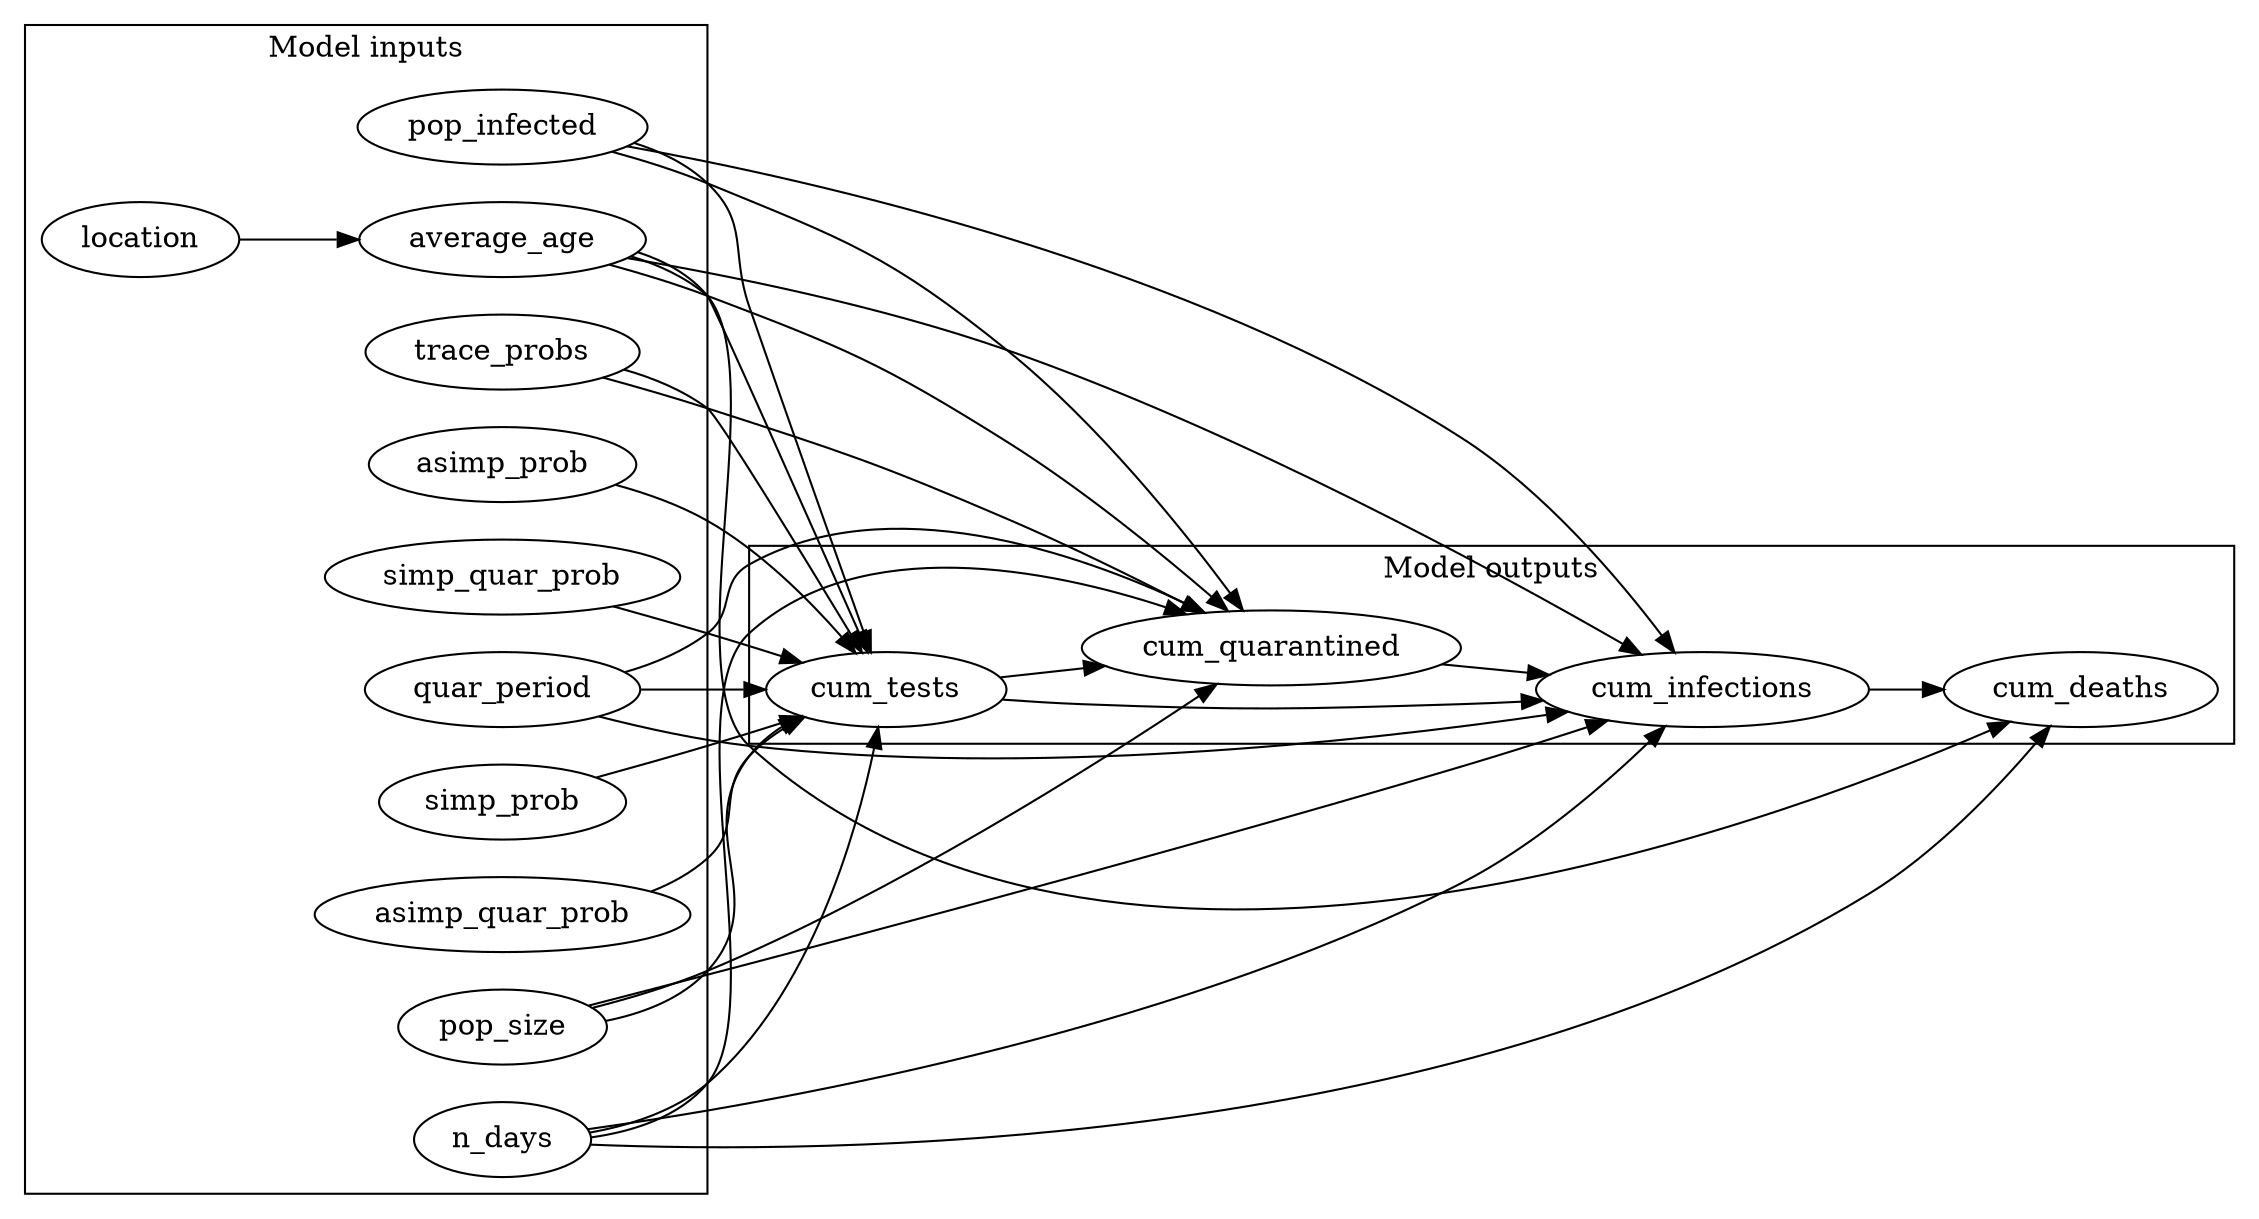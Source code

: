 digraph "" {
	graph [newrank=True,
		rankdir=LR
	];
	subgraph cluster_inputs {
		graph [label="Model inputs"];
		pop_size;
		quar_period;
		simp_prob;
		asimp_quar_prob;
		n_days;
		asimp_prob;
		average_age;
		simp_quar_prob;
		location;
		pop_infected;
		trace_probs;
	}
	subgraph cluster_outputs {
		graph [label="Model outputs"];
		cum_tests;
		cum_quarantined;
		cum_infections;
		cum_deaths;
	}
	pop_size -> cum_tests;
	pop_size -> cum_quarantined;
	pop_size -> cum_infections;
	quar_period -> cum_tests;
	quar_period -> cum_quarantined;
	quar_period -> cum_infections;
	simp_prob -> cum_tests;
	asimp_quar_prob -> cum_tests;
	n_days -> cum_tests;
	n_days -> cum_quarantined;
	n_days -> cum_infections;
	n_days -> cum_deaths;
	asimp_prob -> cum_tests;
	average_age -> cum_tests;
	average_age -> cum_quarantined;
	average_age -> cum_infections;
	average_age -> cum_deaths;
	simp_quar_prob -> cum_tests;
	location -> average_age;
	pop_infected -> cum_tests;
	pop_infected -> cum_quarantined;
	pop_infected -> cum_infections;
	trace_probs -> cum_tests;
	trace_probs -> cum_quarantined;
	cum_tests -> cum_quarantined;
	cum_tests -> cum_infections;
	cum_quarantined -> cum_infections;
	cum_infections -> cum_deaths;
}

